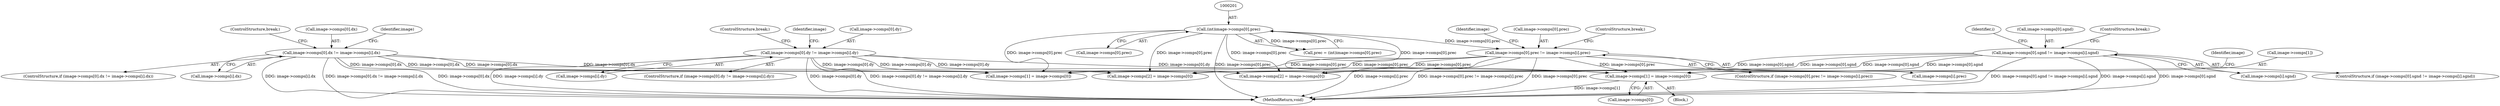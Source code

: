 digraph "0_openjpeg_2e5ab1d9987831c981ff05862e8ccf1381ed58ea@array" {
"1001383" [label="(Call,image->comps[1] = image->comps[0])"];
"1000294" [label="(Call,image->comps[0].sgnd != image->comps[i].sgnd)"];
"1000276" [label="(Call,image->comps[0].prec != image->comps[i].prec)"];
"1000200" [label="(Call,(int)image->comps[0].prec)"];
"1000240" [label="(Call,image->comps[0].dx != image->comps[i].dx)"];
"1000258" [label="(Call,image->comps[0].dy != image->comps[i].dy)"];
"1001397" [label="(Identifier,image)"];
"1000274" [label="(ControlStructure,break;)"];
"1001384" [label="(Call,image->comps[1])"];
"1000280" [label="(Identifier,image)"];
"1000275" [label="(ControlStructure,if (image->comps[0].prec != image->comps[i].prec))"];
"1000256" [label="(ControlStructure,break;)"];
"1000294" [label="(Call,image->comps[0].sgnd != image->comps[i].sgnd)"];
"1000302" [label="(Call,image->comps[i].sgnd)"];
"1000293" [label="(ControlStructure,if (image->comps[0].sgnd != image->comps[i].sgnd))"];
"1001097" [label="(Call,image->comps[1] = image->comps[0])"];
"1000298" [label="(Identifier,image)"];
"1001383" [label="(Call,image->comps[1] = image->comps[0])"];
"1000237" [label="(Identifier,i)"];
"1000277" [label="(Call,image->comps[0].prec)"];
"1000202" [label="(Call,image->comps[0].prec)"];
"1000239" [label="(ControlStructure,if (image->comps[0].dx != image->comps[i].dx))"];
"1000241" [label="(Call,image->comps[0].dx)"];
"1000257" [label="(ControlStructure,if (image->comps[0].dy != image->comps[i].dy))"];
"1000259" [label="(Call,image->comps[0].dy)"];
"1000200" [label="(Call,(int)image->comps[0].prec)"];
"1000284" [label="(Call,image->comps[i].prec)"];
"1001261" [label="(Block,)"];
"1000240" [label="(Call,image->comps[0].dx != image->comps[i].dx)"];
"1000262" [label="(Identifier,image)"];
"1001394" [label="(Call,image->comps[2] = image->comps[0])"];
"1000276" [label="(Call,image->comps[0].prec != image->comps[i].prec)"];
"1000295" [label="(Call,image->comps[0].sgnd)"];
"1000248" [label="(Call,image->comps[i].dx)"];
"1001560" [label="(MethodReturn,void)"];
"1000258" [label="(Call,image->comps[0].dy != image->comps[i].dy)"];
"1000292" [label="(ControlStructure,break;)"];
"1000310" [label="(ControlStructure,break;)"];
"1001108" [label="(Call,image->comps[2] = image->comps[0])"];
"1000198" [label="(Call,prec = (int)image->comps[0].prec)"];
"1000266" [label="(Call,image->comps[i].dy)"];
"1001389" [label="(Call,image->comps[0])"];
"1001383" -> "1001261"  [label="AST: "];
"1001383" -> "1001389"  [label="CFG: "];
"1001384" -> "1001383"  [label="AST: "];
"1001389" -> "1001383"  [label="AST: "];
"1001397" -> "1001383"  [label="CFG: "];
"1001383" -> "1001560"  [label="DDG: image->comps[1]"];
"1000294" -> "1001383"  [label="DDG: image->comps[0].sgnd"];
"1000276" -> "1001383"  [label="DDG: image->comps[0].prec"];
"1000240" -> "1001383"  [label="DDG: image->comps[0].dx"];
"1000200" -> "1001383"  [label="DDG: image->comps[0].prec"];
"1000258" -> "1001383"  [label="DDG: image->comps[0].dy"];
"1000294" -> "1000293"  [label="AST: "];
"1000294" -> "1000302"  [label="CFG: "];
"1000295" -> "1000294"  [label="AST: "];
"1000302" -> "1000294"  [label="AST: "];
"1000310" -> "1000294"  [label="CFG: "];
"1000237" -> "1000294"  [label="CFG: "];
"1000294" -> "1001560"  [label="DDG: image->comps[0].sgnd != image->comps[i].sgnd"];
"1000294" -> "1001560"  [label="DDG: image->comps[i].sgnd"];
"1000294" -> "1001560"  [label="DDG: image->comps[0].sgnd"];
"1000294" -> "1001097"  [label="DDG: image->comps[0].sgnd"];
"1000294" -> "1001108"  [label="DDG: image->comps[0].sgnd"];
"1000294" -> "1001394"  [label="DDG: image->comps[0].sgnd"];
"1000276" -> "1000275"  [label="AST: "];
"1000276" -> "1000284"  [label="CFG: "];
"1000277" -> "1000276"  [label="AST: "];
"1000284" -> "1000276"  [label="AST: "];
"1000292" -> "1000276"  [label="CFG: "];
"1000298" -> "1000276"  [label="CFG: "];
"1000276" -> "1001560"  [label="DDG: image->comps[i].prec"];
"1000276" -> "1001560"  [label="DDG: image->comps[0].prec != image->comps[i].prec"];
"1000276" -> "1001560"  [label="DDG: image->comps[0].prec"];
"1000200" -> "1000276"  [label="DDG: image->comps[0].prec"];
"1000276" -> "1001097"  [label="DDG: image->comps[0].prec"];
"1000276" -> "1001108"  [label="DDG: image->comps[0].prec"];
"1000276" -> "1001394"  [label="DDG: image->comps[0].prec"];
"1000200" -> "1000198"  [label="AST: "];
"1000200" -> "1000202"  [label="CFG: "];
"1000201" -> "1000200"  [label="AST: "];
"1000202" -> "1000200"  [label="AST: "];
"1000198" -> "1000200"  [label="CFG: "];
"1000200" -> "1001560"  [label="DDG: image->comps[0].prec"];
"1000200" -> "1000198"  [label="DDG: image->comps[0].prec"];
"1000200" -> "1001097"  [label="DDG: image->comps[0].prec"];
"1000200" -> "1001108"  [label="DDG: image->comps[0].prec"];
"1000200" -> "1001394"  [label="DDG: image->comps[0].prec"];
"1000240" -> "1000239"  [label="AST: "];
"1000240" -> "1000248"  [label="CFG: "];
"1000241" -> "1000240"  [label="AST: "];
"1000248" -> "1000240"  [label="AST: "];
"1000256" -> "1000240"  [label="CFG: "];
"1000262" -> "1000240"  [label="CFG: "];
"1000240" -> "1001560"  [label="DDG: image->comps[i].dx"];
"1000240" -> "1001560"  [label="DDG: image->comps[0].dx != image->comps[i].dx"];
"1000240" -> "1001560"  [label="DDG: image->comps[0].dx"];
"1000240" -> "1001097"  [label="DDG: image->comps[0].dx"];
"1000240" -> "1001108"  [label="DDG: image->comps[0].dx"];
"1000240" -> "1001394"  [label="DDG: image->comps[0].dx"];
"1000258" -> "1000257"  [label="AST: "];
"1000258" -> "1000266"  [label="CFG: "];
"1000259" -> "1000258"  [label="AST: "];
"1000266" -> "1000258"  [label="AST: "];
"1000274" -> "1000258"  [label="CFG: "];
"1000280" -> "1000258"  [label="CFG: "];
"1000258" -> "1001560"  [label="DDG: image->comps[0].dy"];
"1000258" -> "1001560"  [label="DDG: image->comps[0].dy != image->comps[i].dy"];
"1000258" -> "1001560"  [label="DDG: image->comps[i].dy"];
"1000258" -> "1001097"  [label="DDG: image->comps[0].dy"];
"1000258" -> "1001108"  [label="DDG: image->comps[0].dy"];
"1000258" -> "1001394"  [label="DDG: image->comps[0].dy"];
}
